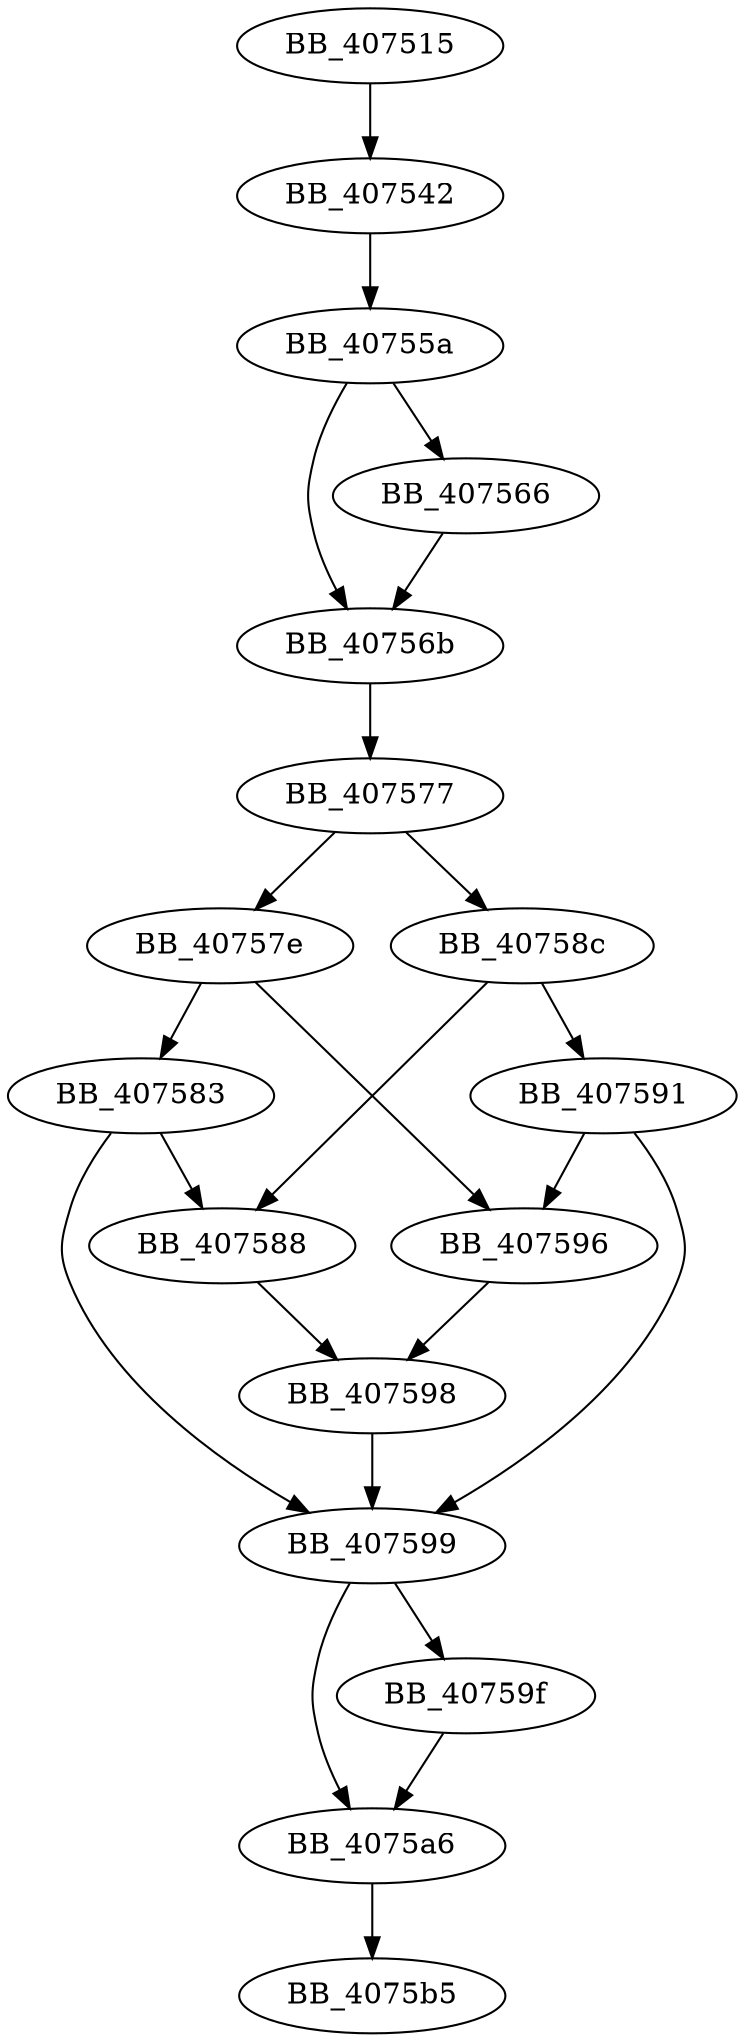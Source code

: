 DiGraph ___crt_atoflt_l{
BB_407515->BB_407542
BB_407542->BB_40755a
BB_40755a->BB_407566
BB_40755a->BB_40756b
BB_407566->BB_40756b
BB_40756b->BB_407577
BB_407577->BB_40757e
BB_407577->BB_40758c
BB_40757e->BB_407583
BB_40757e->BB_407596
BB_407583->BB_407588
BB_407583->BB_407599
BB_407588->BB_407598
BB_40758c->BB_407588
BB_40758c->BB_407591
BB_407591->BB_407596
BB_407591->BB_407599
BB_407596->BB_407598
BB_407598->BB_407599
BB_407599->BB_40759f
BB_407599->BB_4075a6
BB_40759f->BB_4075a6
BB_4075a6->BB_4075b5
}
